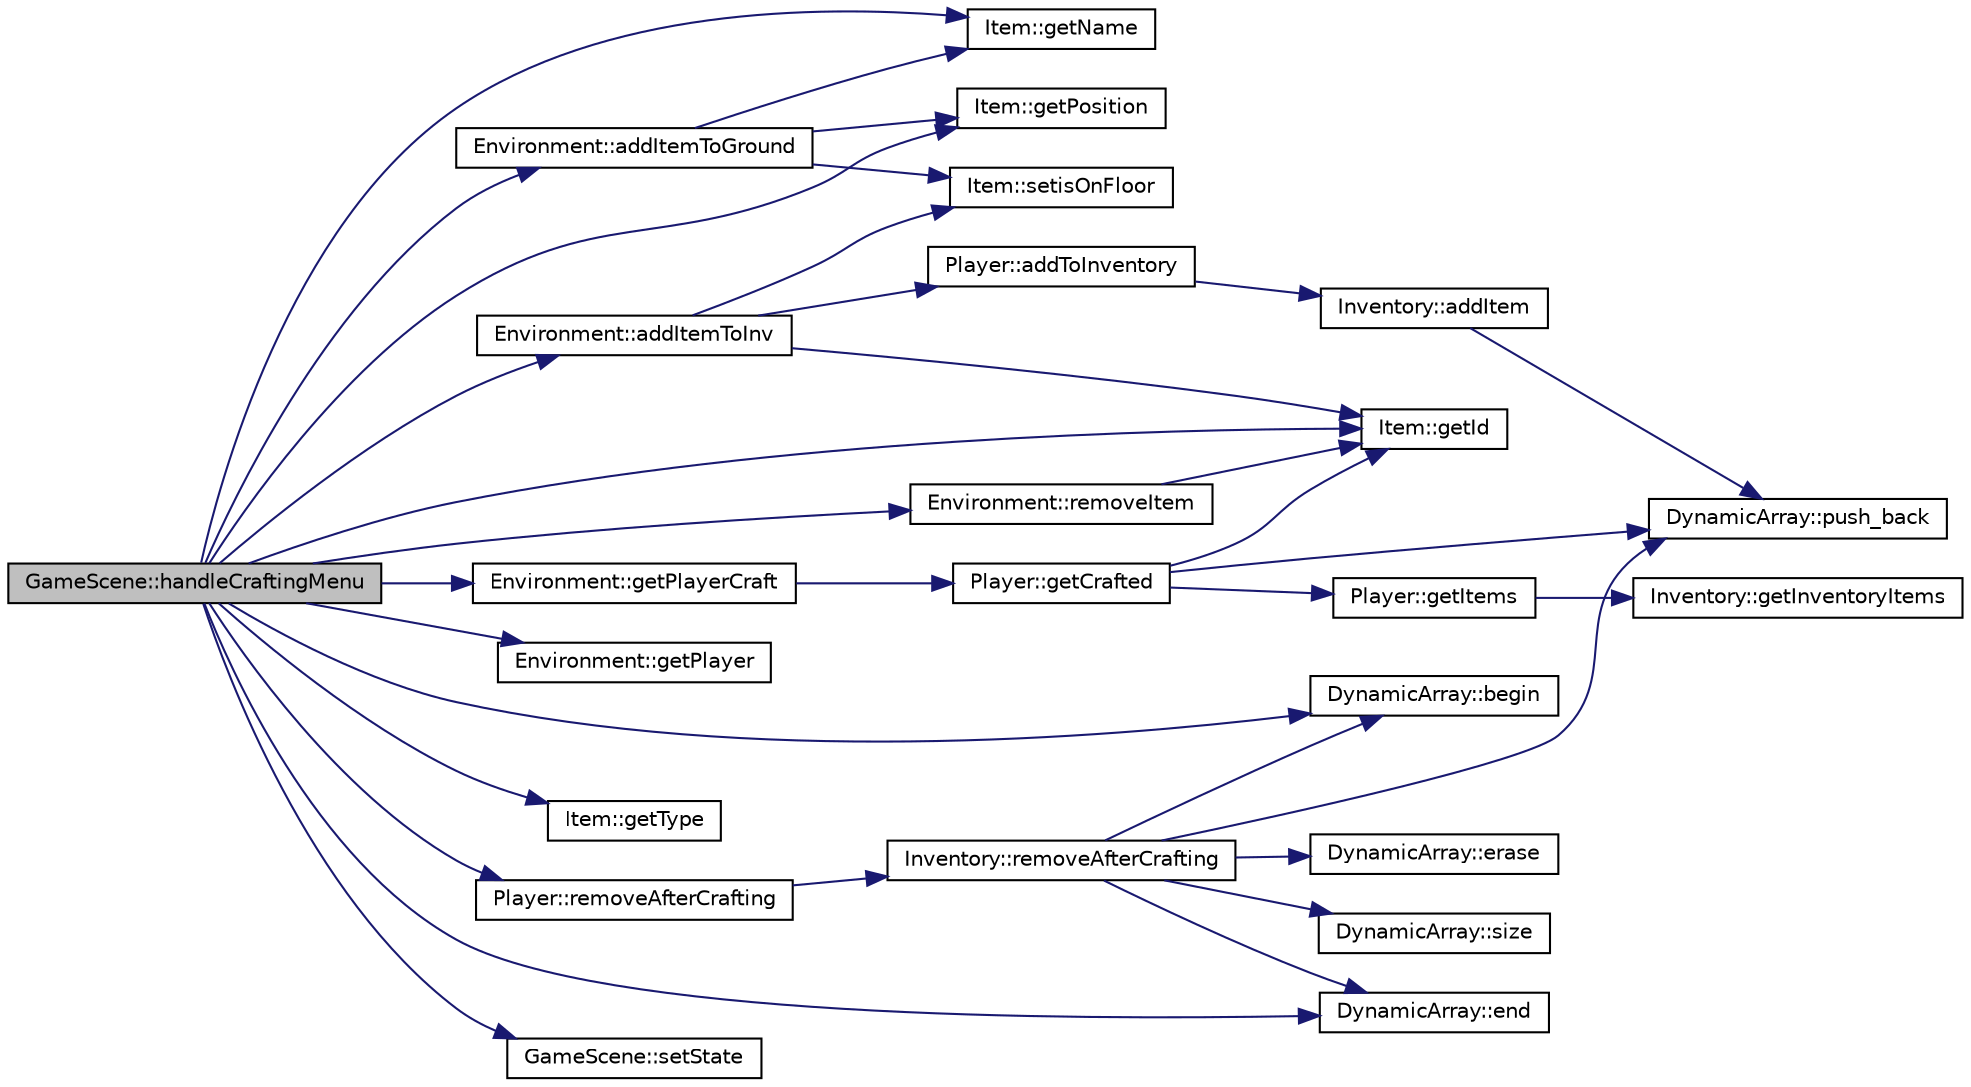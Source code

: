 digraph "GameScene::handleCraftingMenu"
{
 // LATEX_PDF_SIZE
  edge [fontname="Helvetica",fontsize="10",labelfontname="Helvetica",labelfontsize="10"];
  node [fontname="Helvetica",fontsize="10",shape=record];
  rankdir="LR";
  Node1 [label="GameScene::handleCraftingMenu",height=0.2,width=0.4,color="black", fillcolor="grey75", style="filled", fontcolor="black",tooltip=" "];
  Node1 -> Node2 [color="midnightblue",fontsize="10",style="solid",fontname="Helvetica"];
  Node2 [label="Environment::addItemToGround",height=0.2,width=0.4,color="black", fillcolor="white", style="filled",URL="$class_environment.html#ae5a8d2dbaba3c8a875b9f1ede40c46a0",tooltip=" "];
  Node2 -> Node3 [color="midnightblue",fontsize="10",style="solid",fontname="Helvetica"];
  Node3 [label="Item::getName",height=0.2,width=0.4,color="black", fillcolor="white", style="filled",URL="$class_item.html#a8d2b9d404f8e692f456af88a1eb1ce44",tooltip=" "];
  Node2 -> Node4 [color="midnightblue",fontsize="10",style="solid",fontname="Helvetica"];
  Node4 [label="Item::getPosition",height=0.2,width=0.4,color="black", fillcolor="white", style="filled",URL="$class_item.html#a211bfeaf91adf4df391f00a2d27187f5",tooltip=" "];
  Node2 -> Node5 [color="midnightblue",fontsize="10",style="solid",fontname="Helvetica"];
  Node5 [label="Item::setisOnFloor",height=0.2,width=0.4,color="black", fillcolor="white", style="filled",URL="$class_item.html#a4c920999074b712fb08a9f315488bad9",tooltip=" "];
  Node1 -> Node6 [color="midnightblue",fontsize="10",style="solid",fontname="Helvetica"];
  Node6 [label="Environment::addItemToInv",height=0.2,width=0.4,color="black", fillcolor="white", style="filled",URL="$class_environment.html#a7144234b4528140d4b0b5ae7f8ff7238",tooltip=" "];
  Node6 -> Node7 [color="midnightblue",fontsize="10",style="solid",fontname="Helvetica"];
  Node7 [label="Player::addToInventory",height=0.2,width=0.4,color="black", fillcolor="white", style="filled",URL="$class_player.html#a5d0016f7fa5e0a9813a4b666efa87e9d",tooltip=" "];
  Node7 -> Node8 [color="midnightblue",fontsize="10",style="solid",fontname="Helvetica"];
  Node8 [label="Inventory::addItem",height=0.2,width=0.4,color="black", fillcolor="white", style="filled",URL="$class_inventory.html#a1fc4b4128f095ed5bbd741dfd1e0206b",tooltip=" "];
  Node8 -> Node9 [color="midnightblue",fontsize="10",style="solid",fontname="Helvetica"];
  Node9 [label="DynamicArray::push_back",height=0.2,width=0.4,color="black", fillcolor="white", style="filled",URL="$class_dynamic_array.html#ac27ad259e9e39b494daa9487cfc02b5e",tooltip="Προσθέτει ένα αντικείμενο στο τέλος του πίνακα"];
  Node6 -> Node10 [color="midnightblue",fontsize="10",style="solid",fontname="Helvetica"];
  Node10 [label="Item::getId",height=0.2,width=0.4,color="black", fillcolor="white", style="filled",URL="$class_item.html#a241f95e3bcdcd65097603eb792aae53e",tooltip=" "];
  Node6 -> Node5 [color="midnightblue",fontsize="10",style="solid",fontname="Helvetica"];
  Node1 -> Node11 [color="midnightblue",fontsize="10",style="solid",fontname="Helvetica"];
  Node11 [label="DynamicArray::begin",height=0.2,width=0.4,color="black", fillcolor="white", style="filled",URL="$class_dynamic_array.html#a761016488e84552be18b6dca9b10bdc0",tooltip="Επιστρέφει iterator του πρώτου αντικειμένου"];
  Node1 -> Node12 [color="midnightblue",fontsize="10",style="solid",fontname="Helvetica"];
  Node12 [label="DynamicArray::end",height=0.2,width=0.4,color="black", fillcolor="white", style="filled",URL="$class_dynamic_array.html#ab9c7e22b95deeefb2a0da8aff9f92138",tooltip="Επιστρέφει iterator του τελευταίου αντικειμένου"];
  Node1 -> Node10 [color="midnightblue",fontsize="10",style="solid",fontname="Helvetica"];
  Node1 -> Node3 [color="midnightblue",fontsize="10",style="solid",fontname="Helvetica"];
  Node1 -> Node13 [color="midnightblue",fontsize="10",style="solid",fontname="Helvetica"];
  Node13 [label="Environment::getPlayer",height=0.2,width=0.4,color="black", fillcolor="white", style="filled",URL="$class_environment.html#aa665421b69a38a3b1cd3b6165892cc54",tooltip=" "];
  Node1 -> Node14 [color="midnightblue",fontsize="10",style="solid",fontname="Helvetica"];
  Node14 [label="Environment::getPlayerCraft",height=0.2,width=0.4,color="black", fillcolor="white", style="filled",URL="$class_environment.html#a6168154d14c05fc42ce3f14c6e0532ff",tooltip=" "];
  Node14 -> Node15 [color="midnightblue",fontsize="10",style="solid",fontname="Helvetica"];
  Node15 [label="Player::getCrafted",height=0.2,width=0.4,color="black", fillcolor="white", style="filled",URL="$class_player.html#a7782e55f9695f4cc64cd7a9d7ceb9ad5",tooltip=" "];
  Node15 -> Node10 [color="midnightblue",fontsize="10",style="solid",fontname="Helvetica"];
  Node15 -> Node16 [color="midnightblue",fontsize="10",style="solid",fontname="Helvetica"];
  Node16 [label="Player::getItems",height=0.2,width=0.4,color="black", fillcolor="white", style="filled",URL="$class_player.html#ae207571d3c270f6dac946c52f550c9af",tooltip=" "];
  Node16 -> Node17 [color="midnightblue",fontsize="10",style="solid",fontname="Helvetica"];
  Node17 [label="Inventory::getInventoryItems",height=0.2,width=0.4,color="black", fillcolor="white", style="filled",URL="$class_inventory.html#a0d4e150fd403e9f618b06445ca4425a0",tooltip=" "];
  Node15 -> Node9 [color="midnightblue",fontsize="10",style="solid",fontname="Helvetica"];
  Node1 -> Node4 [color="midnightblue",fontsize="10",style="solid",fontname="Helvetica"];
  Node1 -> Node18 [color="midnightblue",fontsize="10",style="solid",fontname="Helvetica"];
  Node18 [label="Item::getType",height=0.2,width=0.4,color="black", fillcolor="white", style="filled",URL="$class_item.html#aa3d4226ca25ed54355846d1dcabd1428",tooltip=" "];
  Node1 -> Node19 [color="midnightblue",fontsize="10",style="solid",fontname="Helvetica"];
  Node19 [label="Player::removeAfterCrafting",height=0.2,width=0.4,color="black", fillcolor="white", style="filled",URL="$class_player.html#a84630cc68f9e49f4091ea50091177ee2",tooltip=" "];
  Node19 -> Node20 [color="midnightblue",fontsize="10",style="solid",fontname="Helvetica"];
  Node20 [label="Inventory::removeAfterCrafting",height=0.2,width=0.4,color="black", fillcolor="white", style="filled",URL="$class_inventory.html#aa6ce5529708fd37337b6c79609bdf5ab",tooltip=" "];
  Node20 -> Node11 [color="midnightblue",fontsize="10",style="solid",fontname="Helvetica"];
  Node20 -> Node12 [color="midnightblue",fontsize="10",style="solid",fontname="Helvetica"];
  Node20 -> Node21 [color="midnightblue",fontsize="10",style="solid",fontname="Helvetica"];
  Node21 [label="DynamicArray::erase",height=0.2,width=0.4,color="black", fillcolor="white", style="filled",URL="$class_dynamic_array.html#aca42cb2f05ad3c088dfb20f5a6a11b41",tooltip="Διαγράφω ένα συγκεκριμένο αντικείμενο χρησιμοποιόντας iterator(T*)"];
  Node20 -> Node9 [color="midnightblue",fontsize="10",style="solid",fontname="Helvetica"];
  Node20 -> Node22 [color="midnightblue",fontsize="10",style="solid",fontname="Helvetica"];
  Node22 [label="DynamicArray::size",height=0.2,width=0.4,color="black", fillcolor="white", style="filled",URL="$class_dynamic_array.html#a17459ad0855d07a85b92b3e3ba5f2bae",tooltip="Getter μεγέθους(πραγματικού)"];
  Node1 -> Node23 [color="midnightblue",fontsize="10",style="solid",fontname="Helvetica"];
  Node23 [label="Environment::removeItem",height=0.2,width=0.4,color="black", fillcolor="white", style="filled",URL="$class_environment.html#aeed169b562e4a175f18d2e13b33b3d47",tooltip=" "];
  Node23 -> Node10 [color="midnightblue",fontsize="10",style="solid",fontname="Helvetica"];
  Node1 -> Node24 [color="midnightblue",fontsize="10",style="solid",fontname="Helvetica"];
  Node24 [label="GameScene::setState",height=0.2,width=0.4,color="black", fillcolor="white", style="filled",URL="$class_game_scene.html#accf6edf8e12715c37c238f5620620be0",tooltip=" "];
}
